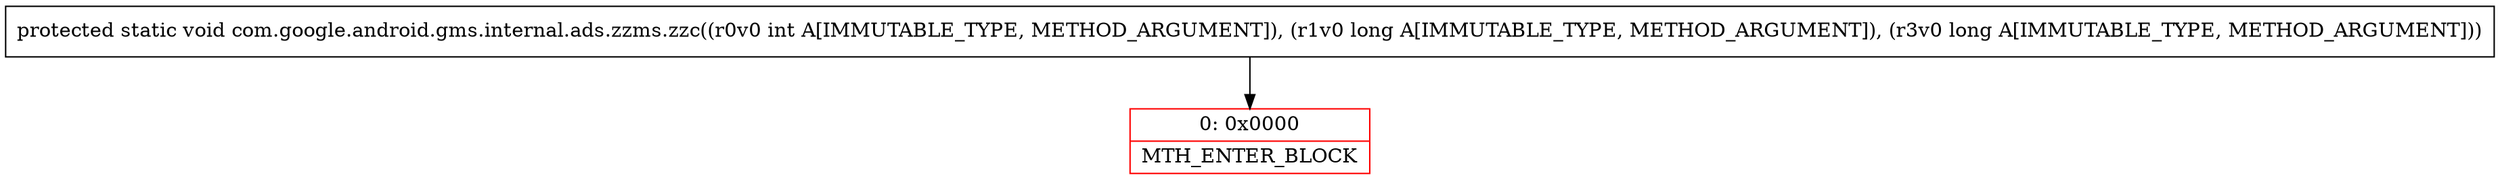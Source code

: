 digraph "CFG forcom.google.android.gms.internal.ads.zzms.zzc(IJJ)V" {
subgraph cluster_Region_1484621526 {
label = "R(0)";
node [shape=record,color=blue];
}
Node_0 [shape=record,color=red,label="{0\:\ 0x0000|MTH_ENTER_BLOCK\l}"];
MethodNode[shape=record,label="{protected static void com.google.android.gms.internal.ads.zzms.zzc((r0v0 int A[IMMUTABLE_TYPE, METHOD_ARGUMENT]), (r1v0 long A[IMMUTABLE_TYPE, METHOD_ARGUMENT]), (r3v0 long A[IMMUTABLE_TYPE, METHOD_ARGUMENT])) }"];
MethodNode -> Node_0;
}

